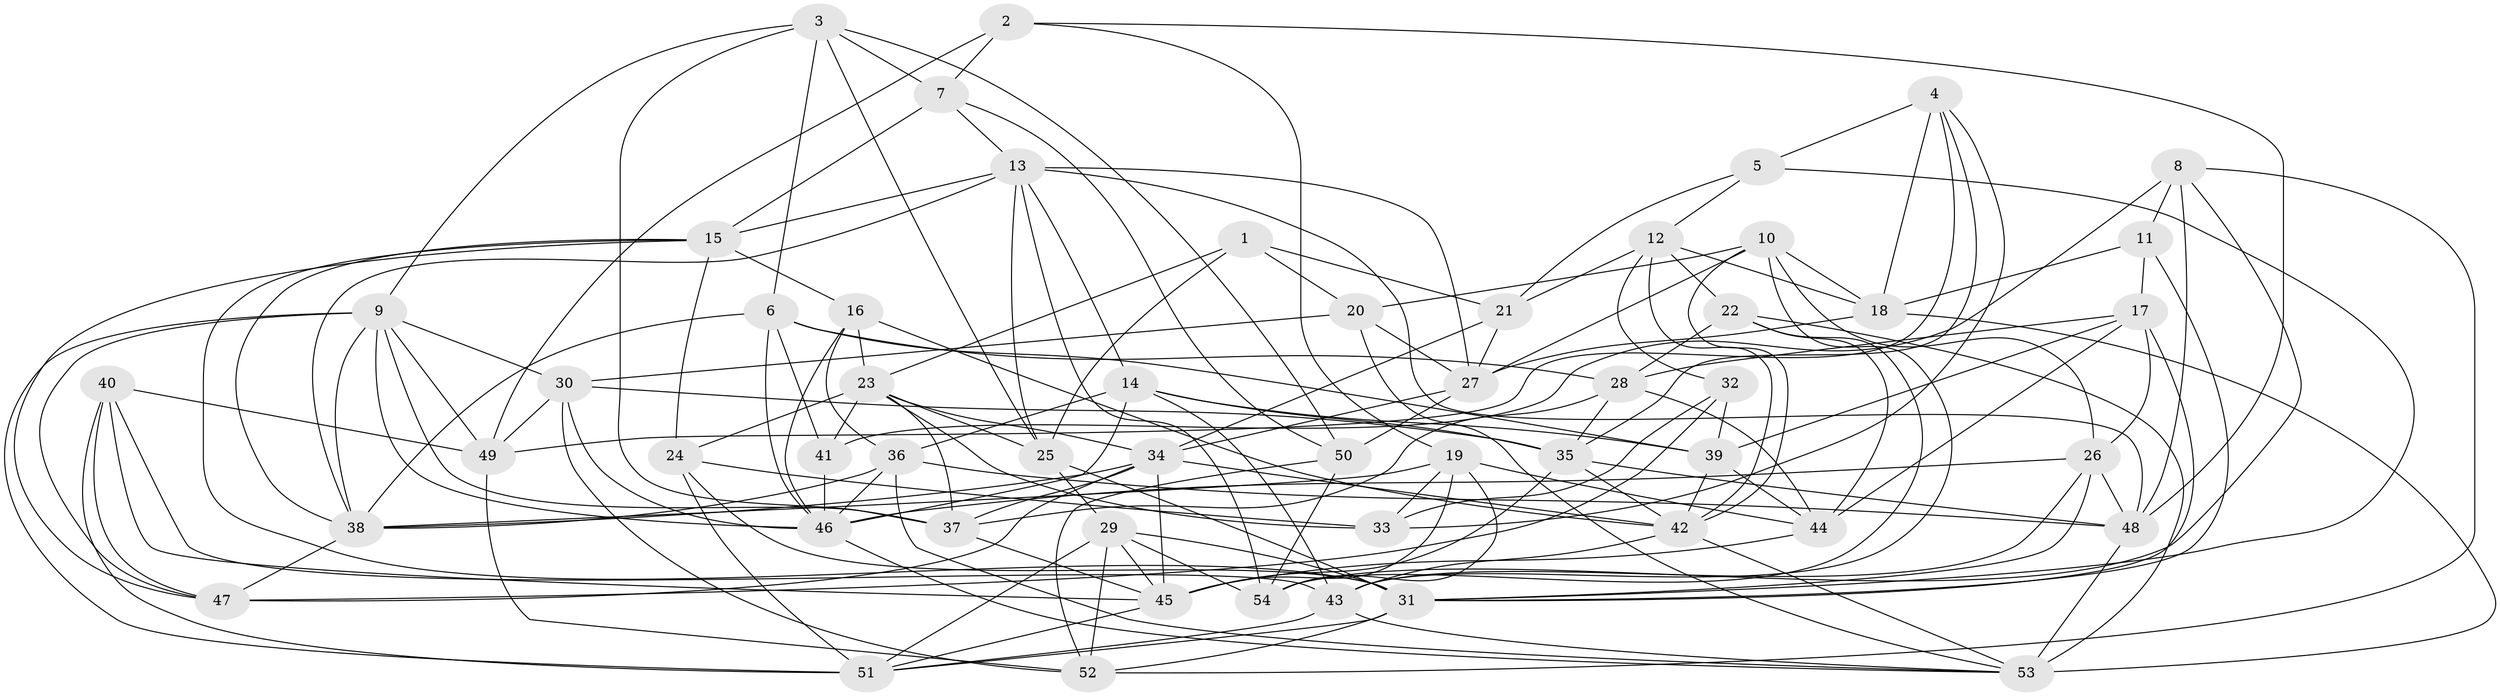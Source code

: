 // original degree distribution, {4: 1.0}
// Generated by graph-tools (version 1.1) at 2025/38/03/04/25 23:38:07]
// undirected, 54 vertices, 165 edges
graph export_dot {
  node [color=gray90,style=filled];
  1;
  2;
  3;
  4;
  5;
  6;
  7;
  8;
  9;
  10;
  11;
  12;
  13;
  14;
  15;
  16;
  17;
  18;
  19;
  20;
  21;
  22;
  23;
  24;
  25;
  26;
  27;
  28;
  29;
  30;
  31;
  32;
  33;
  34;
  35;
  36;
  37;
  38;
  39;
  40;
  41;
  42;
  43;
  44;
  45;
  46;
  47;
  48;
  49;
  50;
  51;
  52;
  53;
  54;
  1 -- 20 [weight=1.0];
  1 -- 21 [weight=1.0];
  1 -- 23 [weight=1.0];
  1 -- 25 [weight=1.0];
  2 -- 7 [weight=1.0];
  2 -- 19 [weight=1.0];
  2 -- 48 [weight=2.0];
  2 -- 49 [weight=2.0];
  3 -- 6 [weight=1.0];
  3 -- 7 [weight=1.0];
  3 -- 9 [weight=1.0];
  3 -- 25 [weight=1.0];
  3 -- 37 [weight=1.0];
  3 -- 50 [weight=1.0];
  4 -- 5 [weight=1.0];
  4 -- 18 [weight=1.0];
  4 -- 33 [weight=1.0];
  4 -- 35 [weight=1.0];
  4 -- 49 [weight=2.0];
  5 -- 12 [weight=1.0];
  5 -- 21 [weight=1.0];
  5 -- 31 [weight=1.0];
  6 -- 28 [weight=1.0];
  6 -- 38 [weight=1.0];
  6 -- 39 [weight=1.0];
  6 -- 41 [weight=1.0];
  6 -- 46 [weight=1.0];
  7 -- 13 [weight=1.0];
  7 -- 15 [weight=2.0];
  7 -- 50 [weight=1.0];
  8 -- 11 [weight=1.0];
  8 -- 41 [weight=2.0];
  8 -- 48 [weight=1.0];
  8 -- 52 [weight=1.0];
  8 -- 54 [weight=1.0];
  9 -- 30 [weight=1.0];
  9 -- 37 [weight=1.0];
  9 -- 38 [weight=1.0];
  9 -- 46 [weight=1.0];
  9 -- 47 [weight=1.0];
  9 -- 49 [weight=1.0];
  9 -- 51 [weight=1.0];
  10 -- 18 [weight=1.0];
  10 -- 20 [weight=1.0];
  10 -- 26 [weight=1.0];
  10 -- 27 [weight=1.0];
  10 -- 42 [weight=1.0];
  10 -- 43 [weight=1.0];
  11 -- 17 [weight=1.0];
  11 -- 18 [weight=1.0];
  11 -- 31 [weight=1.0];
  12 -- 18 [weight=1.0];
  12 -- 21 [weight=1.0];
  12 -- 22 [weight=1.0];
  12 -- 32 [weight=1.0];
  12 -- 42 [weight=1.0];
  13 -- 14 [weight=1.0];
  13 -- 15 [weight=1.0];
  13 -- 25 [weight=1.0];
  13 -- 27 [weight=1.0];
  13 -- 38 [weight=1.0];
  13 -- 48 [weight=1.0];
  13 -- 54 [weight=1.0];
  14 -- 35 [weight=1.0];
  14 -- 36 [weight=1.0];
  14 -- 39 [weight=1.0];
  14 -- 43 [weight=1.0];
  14 -- 46 [weight=1.0];
  15 -- 16 [weight=1.0];
  15 -- 24 [weight=1.0];
  15 -- 31 [weight=1.0];
  15 -- 38 [weight=1.0];
  15 -- 47 [weight=1.0];
  16 -- 23 [weight=2.0];
  16 -- 36 [weight=1.0];
  16 -- 42 [weight=1.0];
  16 -- 46 [weight=1.0];
  17 -- 26 [weight=1.0];
  17 -- 28 [weight=1.0];
  17 -- 31 [weight=1.0];
  17 -- 39 [weight=1.0];
  17 -- 44 [weight=1.0];
  18 -- 27 [weight=1.0];
  18 -- 53 [weight=1.0];
  19 -- 33 [weight=1.0];
  19 -- 38 [weight=1.0];
  19 -- 44 [weight=1.0];
  19 -- 45 [weight=1.0];
  19 -- 54 [weight=1.0];
  20 -- 27 [weight=2.0];
  20 -- 30 [weight=1.0];
  20 -- 53 [weight=1.0];
  21 -- 27 [weight=2.0];
  21 -- 34 [weight=1.0];
  22 -- 28 [weight=1.0];
  22 -- 44 [weight=1.0];
  22 -- 53 [weight=2.0];
  22 -- 54 [weight=1.0];
  23 -- 24 [weight=1.0];
  23 -- 25 [weight=1.0];
  23 -- 33 [weight=2.0];
  23 -- 34 [weight=1.0];
  23 -- 37 [weight=1.0];
  23 -- 41 [weight=1.0];
  24 -- 31 [weight=1.0];
  24 -- 33 [weight=1.0];
  24 -- 51 [weight=2.0];
  25 -- 29 [weight=1.0];
  25 -- 31 [weight=1.0];
  26 -- 31 [weight=1.0];
  26 -- 43 [weight=1.0];
  26 -- 46 [weight=1.0];
  26 -- 48 [weight=1.0];
  27 -- 34 [weight=1.0];
  27 -- 50 [weight=2.0];
  28 -- 35 [weight=1.0];
  28 -- 37 [weight=1.0];
  28 -- 44 [weight=1.0];
  29 -- 31 [weight=1.0];
  29 -- 45 [weight=1.0];
  29 -- 51 [weight=1.0];
  29 -- 52 [weight=1.0];
  29 -- 54 [weight=1.0];
  30 -- 35 [weight=1.0];
  30 -- 46 [weight=1.0];
  30 -- 49 [weight=1.0];
  30 -- 52 [weight=1.0];
  31 -- 51 [weight=1.0];
  31 -- 52 [weight=1.0];
  32 -- 33 [weight=1.0];
  32 -- 39 [weight=1.0];
  32 -- 47 [weight=1.0];
  34 -- 37 [weight=1.0];
  34 -- 38 [weight=1.0];
  34 -- 42 [weight=1.0];
  34 -- 45 [weight=1.0];
  34 -- 47 [weight=1.0];
  35 -- 42 [weight=1.0];
  35 -- 45 [weight=1.0];
  35 -- 48 [weight=2.0];
  36 -- 38 [weight=1.0];
  36 -- 46 [weight=1.0];
  36 -- 48 [weight=1.0];
  36 -- 53 [weight=1.0];
  37 -- 45 [weight=1.0];
  38 -- 47 [weight=1.0];
  39 -- 42 [weight=1.0];
  39 -- 44 [weight=1.0];
  40 -- 43 [weight=1.0];
  40 -- 45 [weight=1.0];
  40 -- 47 [weight=1.0];
  40 -- 49 [weight=1.0];
  40 -- 51 [weight=2.0];
  41 -- 46 [weight=2.0];
  42 -- 43 [weight=1.0];
  42 -- 53 [weight=1.0];
  43 -- 51 [weight=2.0];
  43 -- 53 [weight=1.0];
  44 -- 45 [weight=1.0];
  45 -- 51 [weight=1.0];
  46 -- 53 [weight=1.0];
  48 -- 53 [weight=2.0];
  49 -- 52 [weight=1.0];
  50 -- 52 [weight=1.0];
  50 -- 54 [weight=1.0];
}

